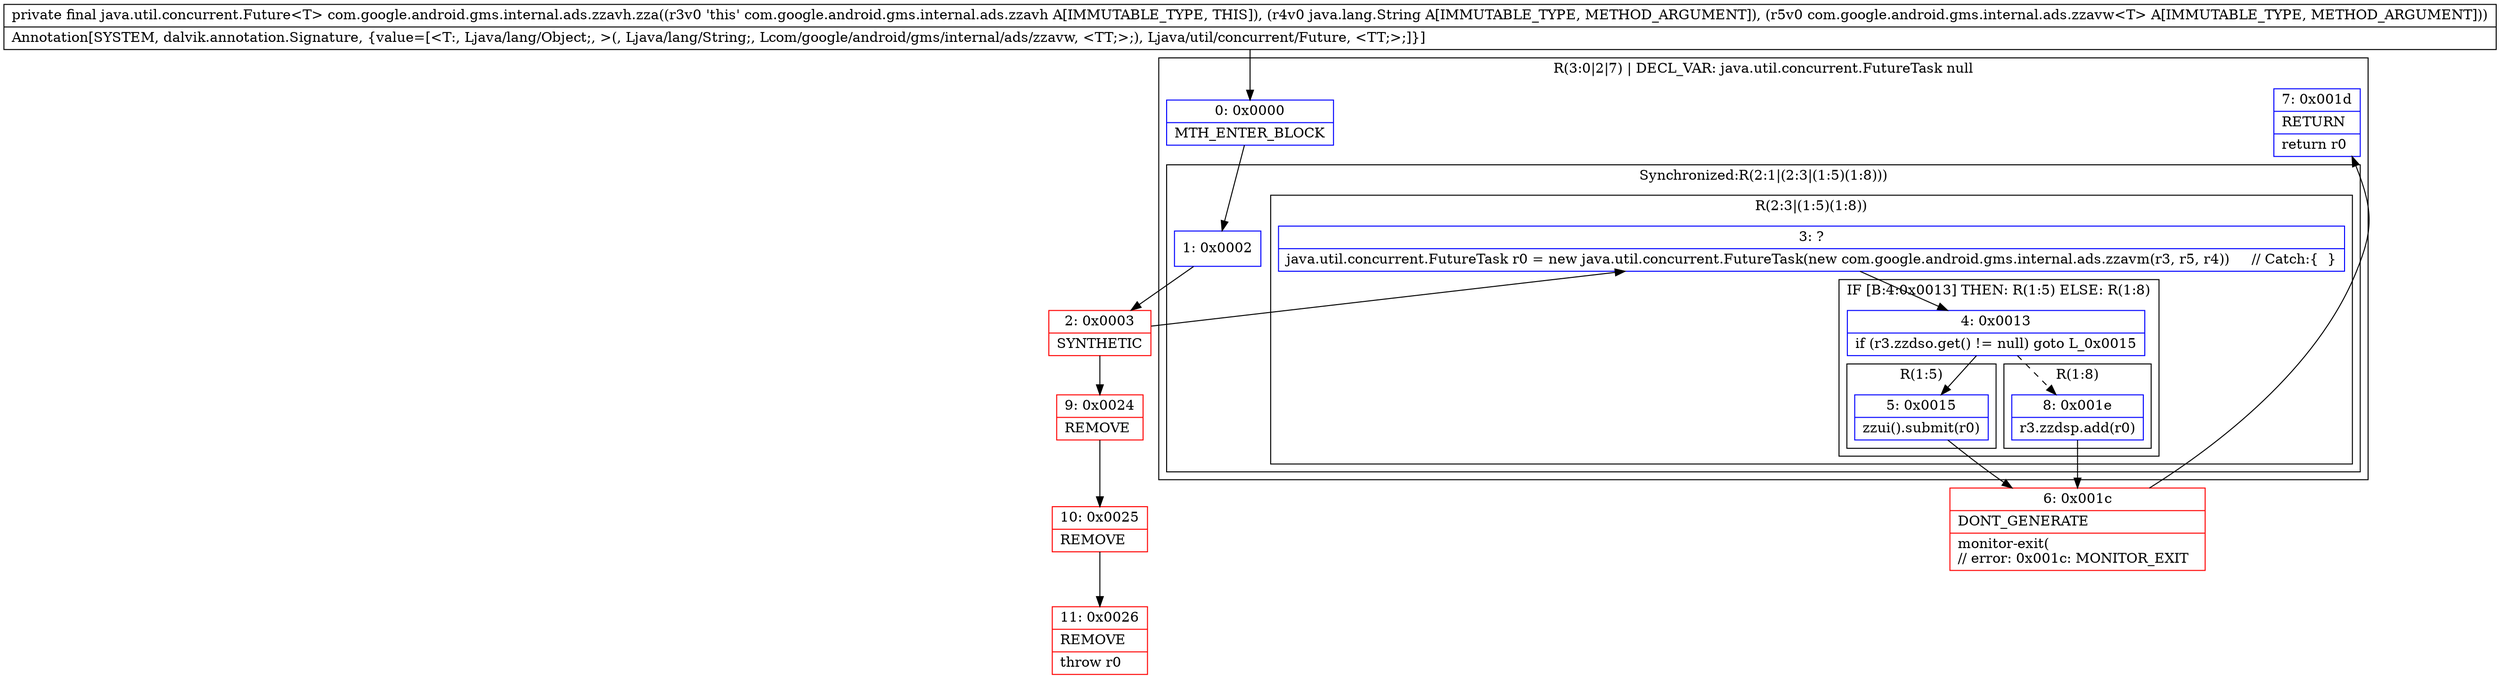digraph "CFG forcom.google.android.gms.internal.ads.zzavh.zza(Ljava\/lang\/String;Lcom\/google\/android\/gms\/internal\/ads\/zzavw;)Ljava\/util\/concurrent\/Future;" {
subgraph cluster_Region_1149418597 {
label = "R(3:0|2|7) | DECL_VAR: java.util.concurrent.FutureTask null\l";
node [shape=record,color=blue];
Node_0 [shape=record,label="{0\:\ 0x0000|MTH_ENTER_BLOCK\l}"];
subgraph cluster_SynchronizedRegion_2092523961 {
label = "Synchronized:R(2:1|(2:3|(1:5)(1:8)))";
node [shape=record,color=blue];
Node_1 [shape=record,label="{1\:\ 0x0002}"];
subgraph cluster_Region_1457588263 {
label = "R(2:3|(1:5)(1:8))";
node [shape=record,color=blue];
Node_3 [shape=record,label="{3\:\ ?|java.util.concurrent.FutureTask r0 = new java.util.concurrent.FutureTask(new com.google.android.gms.internal.ads.zzavm(r3, r5, r4))     \/\/ Catch:\{  \}\l}"];
subgraph cluster_IfRegion_153598152 {
label = "IF [B:4:0x0013] THEN: R(1:5) ELSE: R(1:8)";
node [shape=record,color=blue];
Node_4 [shape=record,label="{4\:\ 0x0013|if (r3.zzdso.get() != null) goto L_0x0015\l}"];
subgraph cluster_Region_1778225218 {
label = "R(1:5)";
node [shape=record,color=blue];
Node_5 [shape=record,label="{5\:\ 0x0015|zzui().submit(r0)\l}"];
}
subgraph cluster_Region_413188145 {
label = "R(1:8)";
node [shape=record,color=blue];
Node_8 [shape=record,label="{8\:\ 0x001e|r3.zzdsp.add(r0)\l}"];
}
}
}
}
Node_7 [shape=record,label="{7\:\ 0x001d|RETURN\l|return r0\l}"];
}
Node_2 [shape=record,color=red,label="{2\:\ 0x0003|SYNTHETIC\l}"];
Node_6 [shape=record,color=red,label="{6\:\ 0x001c|DONT_GENERATE\l|monitor\-exit(\l\/\/ error: 0x001c: MONITOR_EXIT  \l}"];
Node_9 [shape=record,color=red,label="{9\:\ 0x0024|REMOVE\l}"];
Node_10 [shape=record,color=red,label="{10\:\ 0x0025|REMOVE\l}"];
Node_11 [shape=record,color=red,label="{11\:\ 0x0026|REMOVE\l|throw r0\l}"];
MethodNode[shape=record,label="{private final java.util.concurrent.Future\<T\> com.google.android.gms.internal.ads.zzavh.zza((r3v0 'this' com.google.android.gms.internal.ads.zzavh A[IMMUTABLE_TYPE, THIS]), (r4v0 java.lang.String A[IMMUTABLE_TYPE, METHOD_ARGUMENT]), (r5v0 com.google.android.gms.internal.ads.zzavw\<T\> A[IMMUTABLE_TYPE, METHOD_ARGUMENT]))  | Annotation[SYSTEM, dalvik.annotation.Signature, \{value=[\<T:, Ljava\/lang\/Object;, \>(, Ljava\/lang\/String;, Lcom\/google\/android\/gms\/internal\/ads\/zzavw, \<TT;\>;), Ljava\/util\/concurrent\/Future, \<TT;\>;]\}]\l}"];
MethodNode -> Node_0;
Node_0 -> Node_1;
Node_1 -> Node_2;
Node_3 -> Node_4;
Node_4 -> Node_5;
Node_4 -> Node_8[style=dashed];
Node_5 -> Node_6;
Node_8 -> Node_6;
Node_2 -> Node_3;
Node_2 -> Node_9;
Node_6 -> Node_7;
Node_9 -> Node_10;
Node_10 -> Node_11;
}

